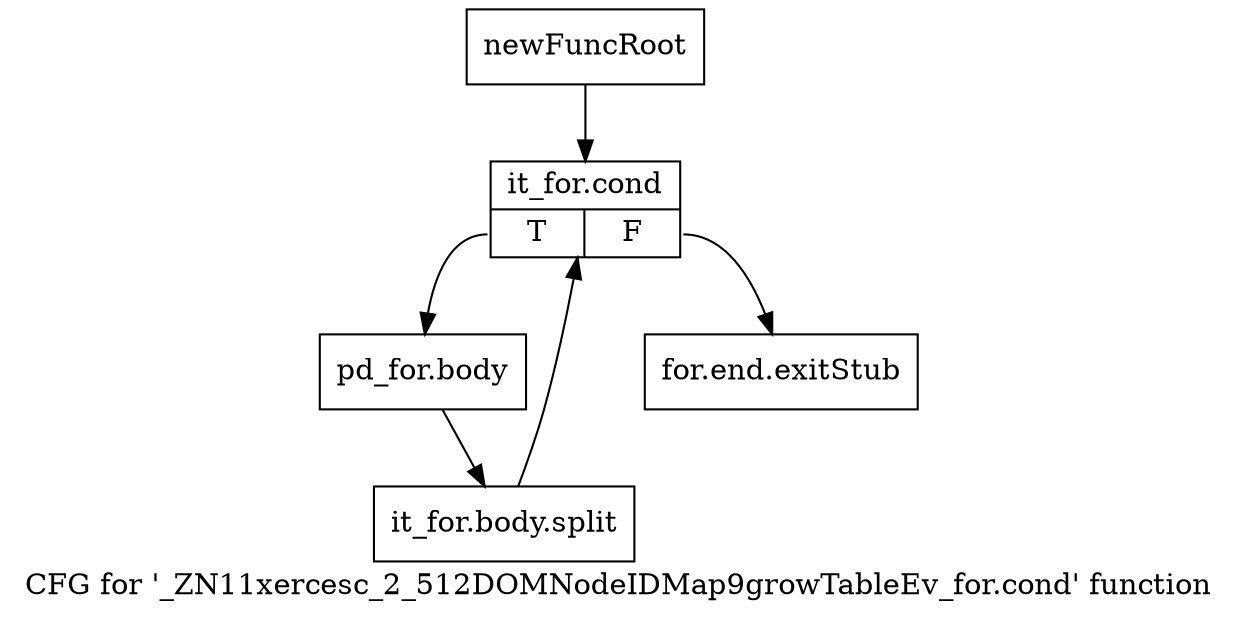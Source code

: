 digraph "CFG for '_ZN11xercesc_2_512DOMNodeIDMap9growTableEv_for.cond' function" {
	label="CFG for '_ZN11xercesc_2_512DOMNodeIDMap9growTableEv_for.cond' function";

	Node0x979b9b0 [shape=record,label="{newFuncRoot}"];
	Node0x979b9b0 -> Node0x979e050;
	Node0x979e000 [shape=record,label="{for.end.exitStub}"];
	Node0x979e050 [shape=record,label="{it_for.cond|{<s0>T|<s1>F}}"];
	Node0x979e050:s0 -> Node0x979e0a0;
	Node0x979e050:s1 -> Node0x979e000;
	Node0x979e0a0 [shape=record,label="{pd_for.body}"];
	Node0x979e0a0 -> Node0xcdabed0;
	Node0xcdabed0 [shape=record,label="{it_for.body.split}"];
	Node0xcdabed0 -> Node0x979e050;
}
